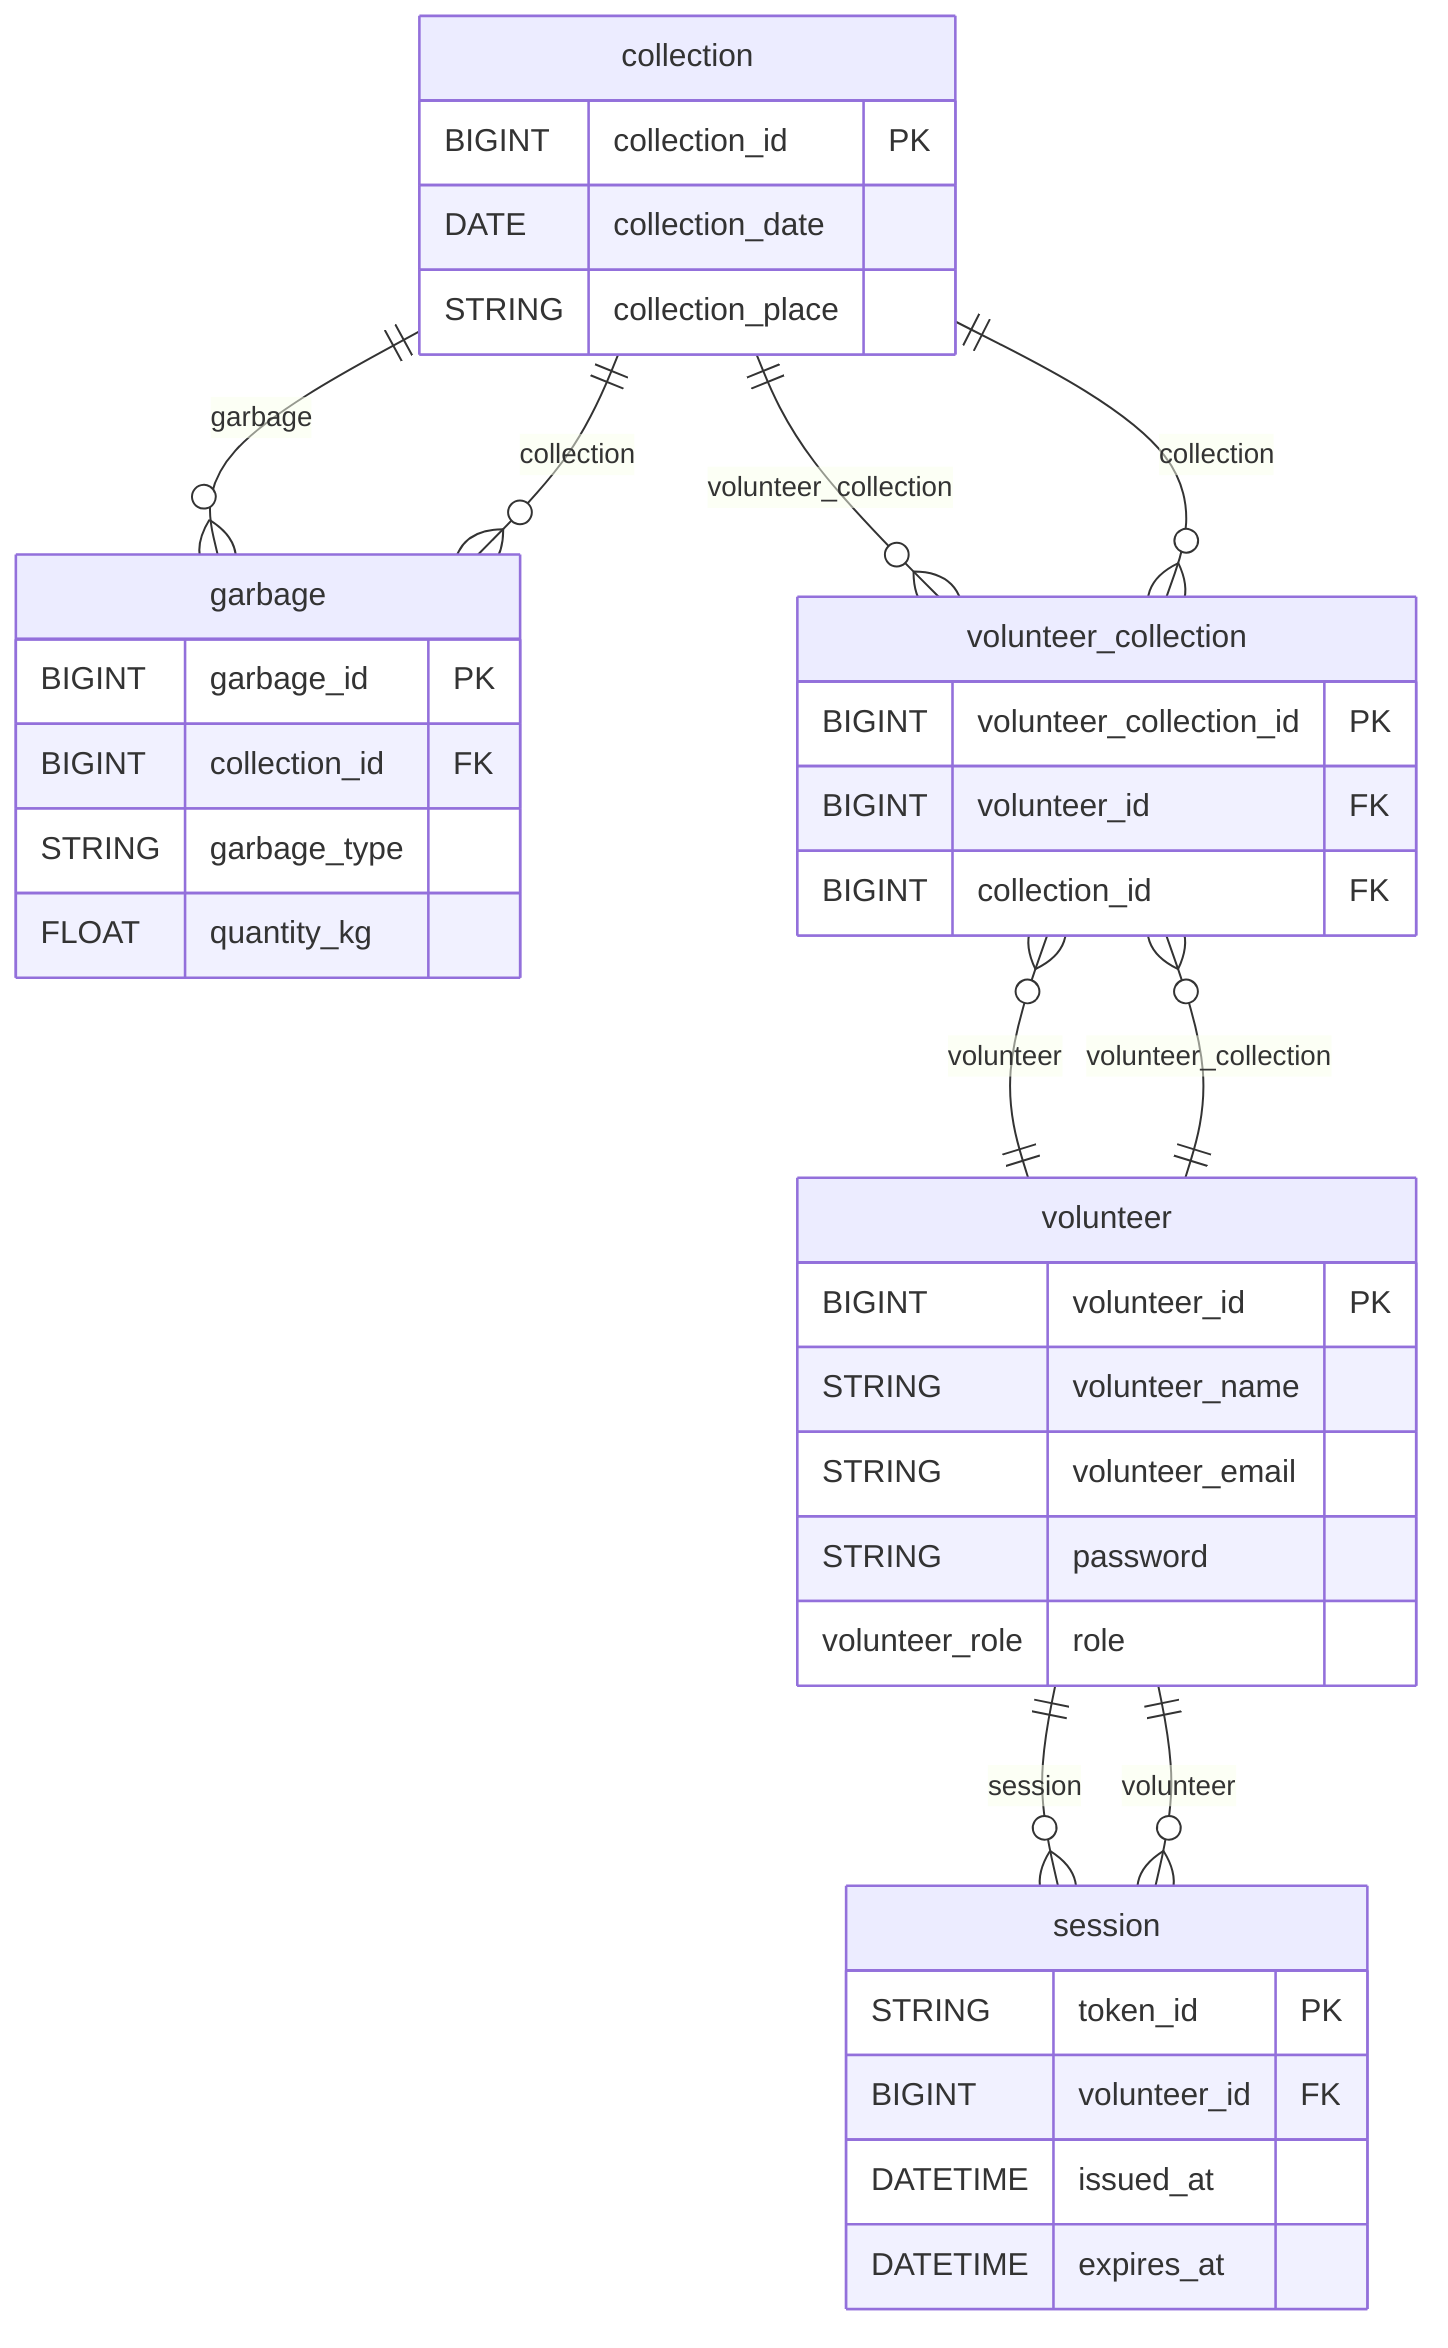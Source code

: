 %% docs\database\erd.mmd

erDiagram
  collection {
    BIGINT collection_id PK
    DATE collection_date
    STRING collection_place
  }
  garbage {
    BIGINT garbage_id PK
    BIGINT collection_id FK
    STRING garbage_type
    FLOAT quantity_kg
  }
  volunteer {
    BIGINT volunteer_id PK
    STRING volunteer_name
    STRING volunteer_email
    STRING password
    volunteer_role role
  }
  volunteer_collection {
    BIGINT volunteer_collection_id PK
    BIGINT volunteer_id FK
    BIGINT collection_id FK
  }
  session {
    STRING token_id PK
    BIGINT volunteer_id FK
    DATETIME issued_at
    DATETIME expires_at
  }

  %% RELATIONSHIPS

  collection ||--o{ garbage : "garbage"
  collection ||--o{ volunteer_collection : "volunteer_collection"
  volunteer ||--o{ volunteer_collection : "volunteer_collection"
  volunteer ||--o{ session : "session"
  volunteer_collection }o--|| collection : "collection"
  volunteer_collection }o--|| volunteer : "volunteer"
  garbage }o--|| collection : "collection"
  session }o--|| volunteer : "volunteer"